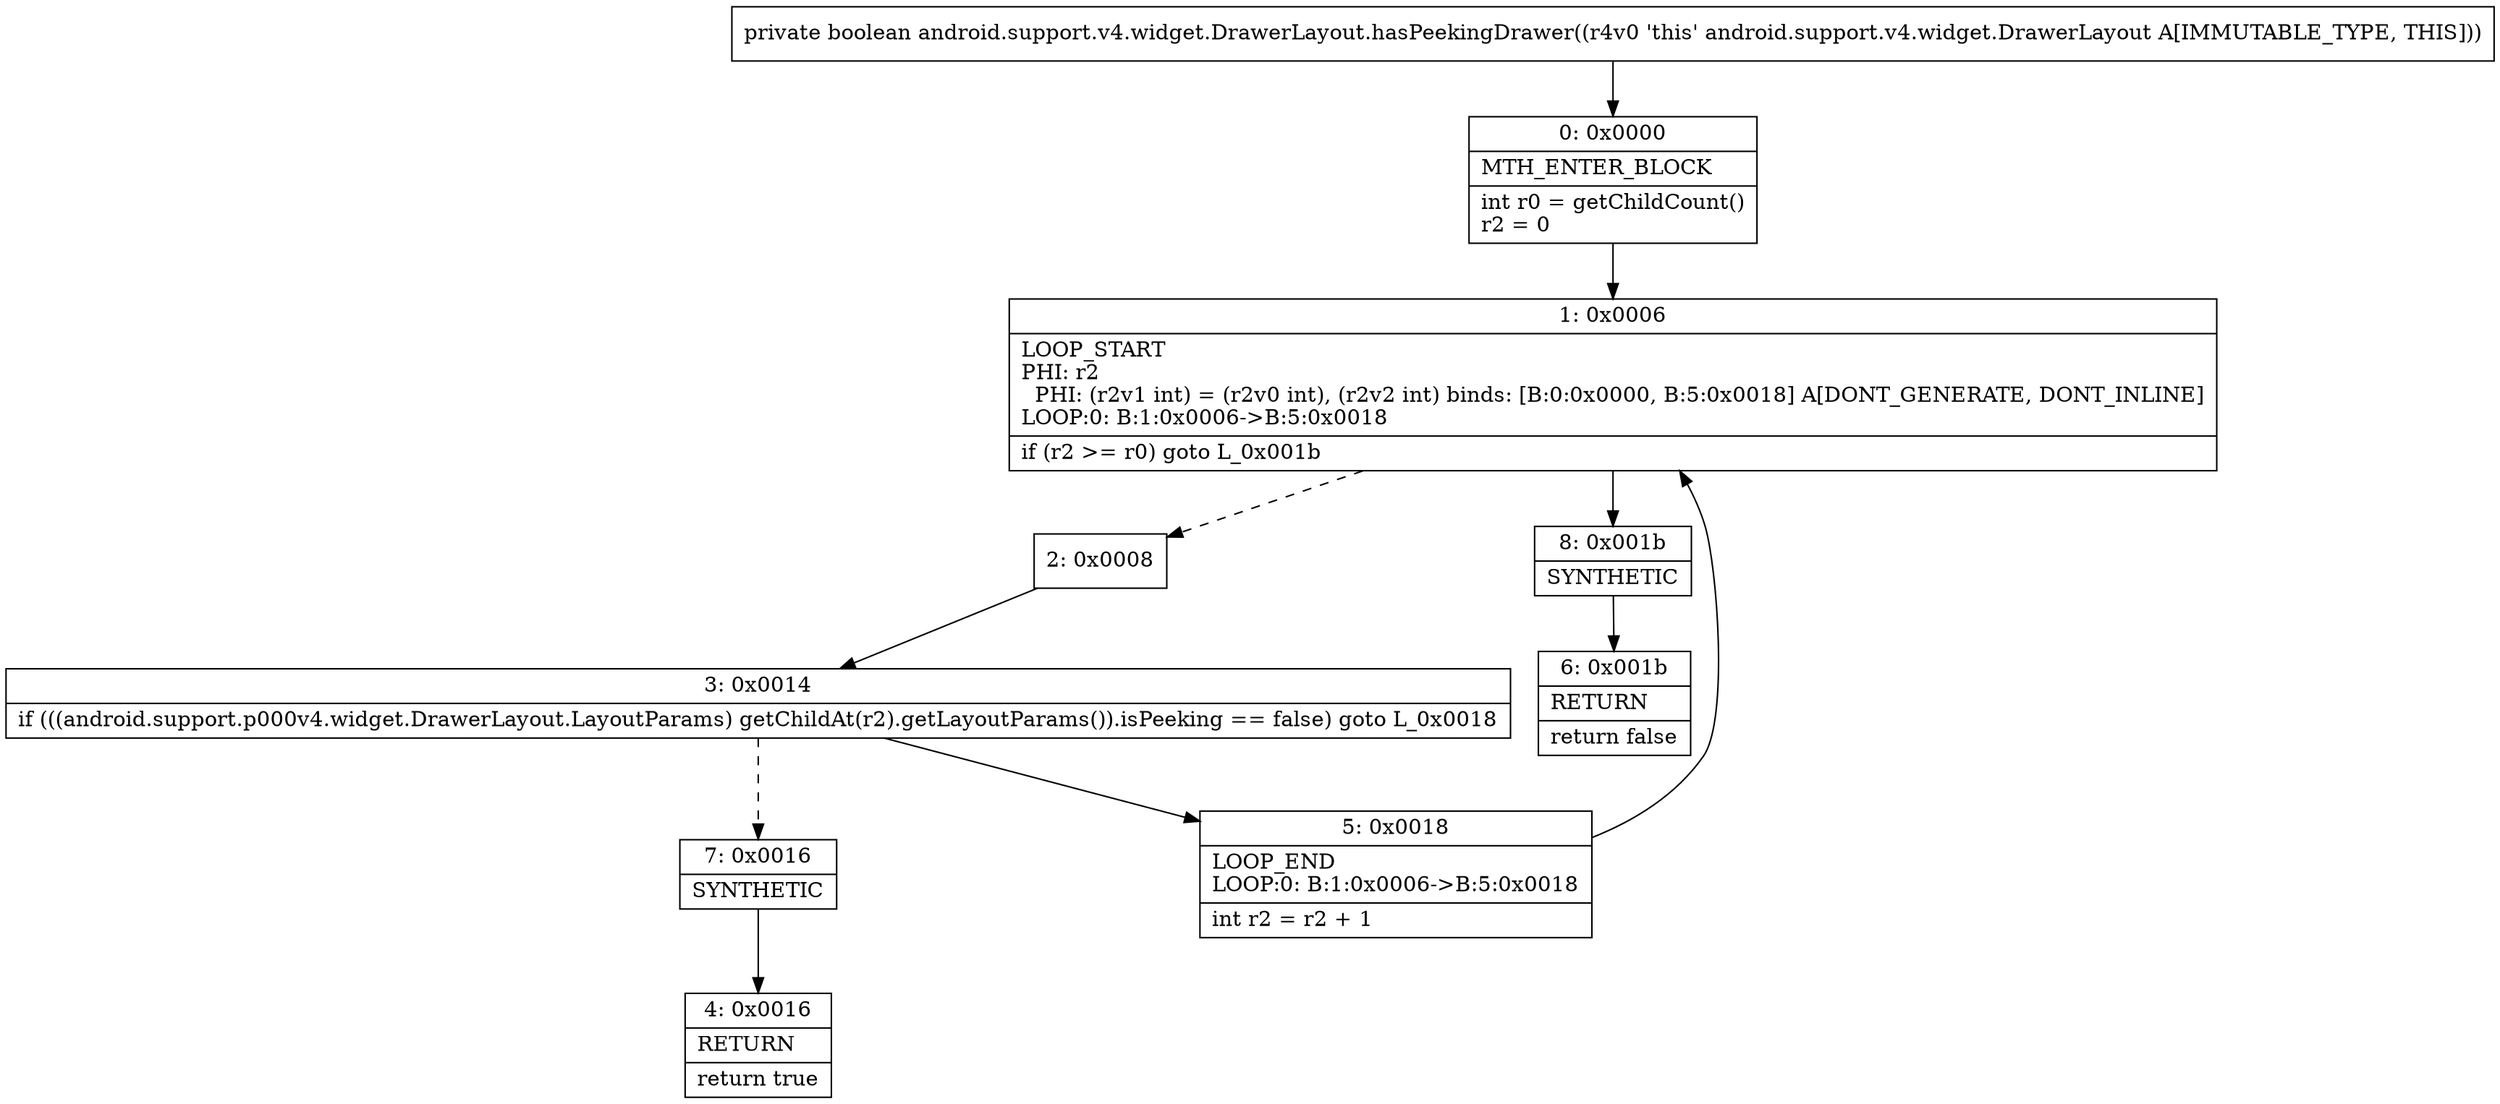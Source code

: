 digraph "CFG forandroid.support.v4.widget.DrawerLayout.hasPeekingDrawer()Z" {
Node_0 [shape=record,label="{0\:\ 0x0000|MTH_ENTER_BLOCK\l|int r0 = getChildCount()\lr2 = 0\l}"];
Node_1 [shape=record,label="{1\:\ 0x0006|LOOP_START\lPHI: r2 \l  PHI: (r2v1 int) = (r2v0 int), (r2v2 int) binds: [B:0:0x0000, B:5:0x0018] A[DONT_GENERATE, DONT_INLINE]\lLOOP:0: B:1:0x0006\-\>B:5:0x0018\l|if (r2 \>= r0) goto L_0x001b\l}"];
Node_2 [shape=record,label="{2\:\ 0x0008}"];
Node_3 [shape=record,label="{3\:\ 0x0014|if (((android.support.p000v4.widget.DrawerLayout.LayoutParams) getChildAt(r2).getLayoutParams()).isPeeking == false) goto L_0x0018\l}"];
Node_4 [shape=record,label="{4\:\ 0x0016|RETURN\l|return true\l}"];
Node_5 [shape=record,label="{5\:\ 0x0018|LOOP_END\lLOOP:0: B:1:0x0006\-\>B:5:0x0018\l|int r2 = r2 + 1\l}"];
Node_6 [shape=record,label="{6\:\ 0x001b|RETURN\l|return false\l}"];
Node_7 [shape=record,label="{7\:\ 0x0016|SYNTHETIC\l}"];
Node_8 [shape=record,label="{8\:\ 0x001b|SYNTHETIC\l}"];
MethodNode[shape=record,label="{private boolean android.support.v4.widget.DrawerLayout.hasPeekingDrawer((r4v0 'this' android.support.v4.widget.DrawerLayout A[IMMUTABLE_TYPE, THIS])) }"];
MethodNode -> Node_0;
Node_0 -> Node_1;
Node_1 -> Node_2[style=dashed];
Node_1 -> Node_8;
Node_2 -> Node_3;
Node_3 -> Node_5;
Node_3 -> Node_7[style=dashed];
Node_5 -> Node_1;
Node_7 -> Node_4;
Node_8 -> Node_6;
}

